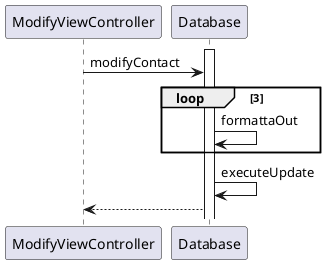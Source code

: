 @startuml
participant ModifyViewController
participant  Database

activate Database
ModifyViewController -> Database: modifyContact 

loop 3
 Database -> Database: formattaOut
end 
Database -> Database: executeUpdate
Database --> ModifyViewController
@enduml
